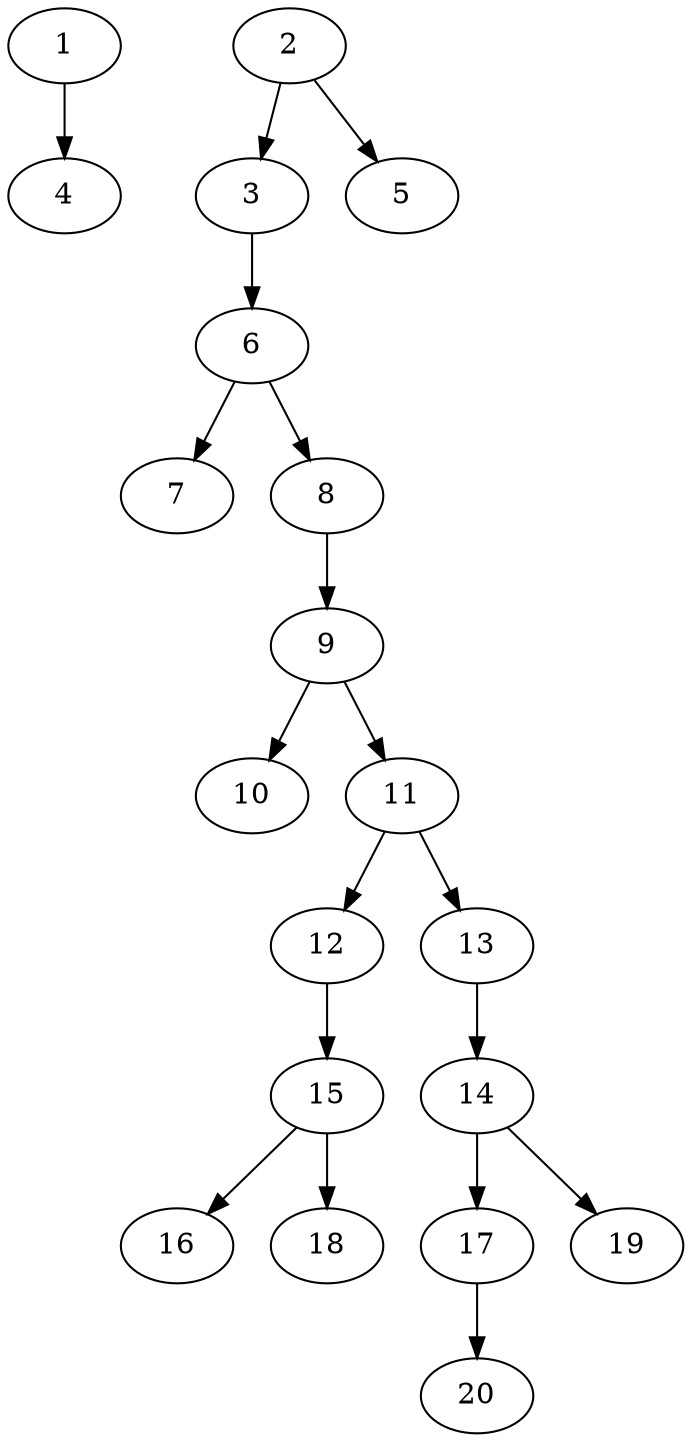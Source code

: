 // DAG automatically generated by daggen at Sat Jul 27 15:34:46 2019
// ./daggen --dot -n 20 --ccr 0.3 --fat 0.4 --regular 0.5 --density 0.4 --mindata 5242880 --maxdata 52428800 
digraph G {
  1 [size="49326080", alpha="0.08", expect_size="14797824"] 
  1 -> 4 [size ="14797824"]
  2 [size="36560213", alpha="0.18", expect_size="10968064"] 
  2 -> 3 [size ="10968064"]
  2 -> 5 [size ="10968064"]
  3 [size="62245547", alpha="0.12", expect_size="18673664"] 
  3 -> 6 [size ="18673664"]
  4 [size="47271253", alpha="0.06", expect_size="14181376"] 
  5 [size="136031573", alpha="0.05", expect_size="40809472"] 
  6 [size="87145813", alpha="0.19", expect_size="26143744"] 
  6 -> 7 [size ="26143744"]
  6 -> 8 [size ="26143744"]
  7 [size="43455147", alpha="0.04", expect_size="13036544"] 
  8 [size="79185920", alpha="0.05", expect_size="23755776"] 
  8 -> 9 [size ="23755776"]
  9 [size="144404480", alpha="0.13", expect_size="43321344"] 
  9 -> 10 [size ="43321344"]
  9 -> 11 [size ="43321344"]
  10 [size="57125547", alpha="0.09", expect_size="17137664"] 
  11 [size="148421973", alpha="0.04", expect_size="44526592"] 
  11 -> 12 [size ="44526592"]
  11 -> 13 [size ="44526592"]
  12 [size="56436053", alpha="0.05", expect_size="16930816"] 
  12 -> 15 [size ="16930816"]
  13 [size="40925867", alpha="0.13", expect_size="12277760"] 
  13 -> 14 [size ="12277760"]
  14 [size="131816107", alpha="0.02", expect_size="39544832"] 
  14 -> 17 [size ="39544832"]
  14 -> 19 [size ="39544832"]
  15 [size="21527893", alpha="0.02", expect_size="6458368"] 
  15 -> 16 [size ="6458368"]
  15 -> 18 [size ="6458368"]
  16 [size="60934827", alpha="0.00", expect_size="18280448"] 
  17 [size="51292160", alpha="0.12", expect_size="15387648"] 
  17 -> 20 [size ="15387648"]
  18 [size="79063040", alpha="0.14", expect_size="23718912"] 
  19 [size="120060587", alpha="0.19", expect_size="36018176"] 
  20 [size="61614080", alpha="0.11", expect_size="18484224"] 
}
